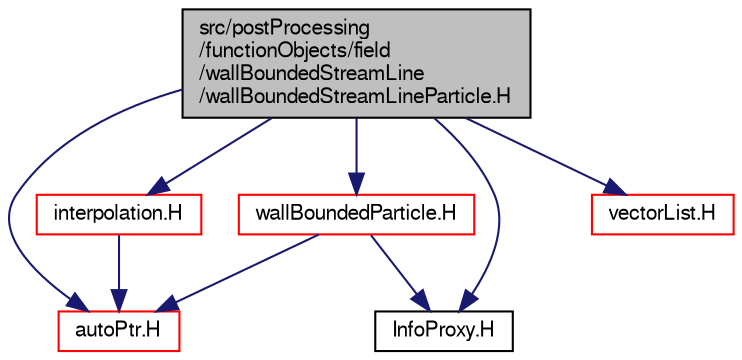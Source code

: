 digraph "src/postProcessing/functionObjects/field/wallBoundedStreamLine/wallBoundedStreamLineParticle.H"
{
  bgcolor="transparent";
  edge [fontname="FreeSans",fontsize="10",labelfontname="FreeSans",labelfontsize="10"];
  node [fontname="FreeSans",fontsize="10",shape=record];
  Node0 [label="src/postProcessing\l/functionObjects/field\l/wallBoundedStreamLine\l/wallBoundedStreamLineParticle.H",height=0.2,width=0.4,color="black", fillcolor="grey75", style="filled", fontcolor="black"];
  Node0 -> Node1 [color="midnightblue",fontsize="10",style="solid",fontname="FreeSans"];
  Node1 [label="wallBoundedParticle.H",height=0.2,width=0.4,color="red",URL="$a13463.html"];
  Node1 -> Node63 [color="midnightblue",fontsize="10",style="solid",fontname="FreeSans"];
  Node63 [label="autoPtr.H",height=0.2,width=0.4,color="red",URL="$a11078.html"];
  Node1 -> Node39 [color="midnightblue",fontsize="10",style="solid",fontname="FreeSans"];
  Node39 [label="InfoProxy.H",height=0.2,width=0.4,color="black",URL="$a09077.html"];
  Node0 -> Node63 [color="midnightblue",fontsize="10",style="solid",fontname="FreeSans"];
  Node0 -> Node296 [color="midnightblue",fontsize="10",style="solid",fontname="FreeSans"];
  Node296 [label="interpolation.H",height=0.2,width=0.4,color="red",URL="$a03764.html"];
  Node296 -> Node63 [color="midnightblue",fontsize="10",style="solid",fontname="FreeSans"];
  Node0 -> Node342 [color="midnightblue",fontsize="10",style="solid",fontname="FreeSans"];
  Node342 [label="vectorList.H",height=0.2,width=0.4,color="red",URL="$a12824.html"];
  Node0 -> Node39 [color="midnightblue",fontsize="10",style="solid",fontname="FreeSans"];
}
